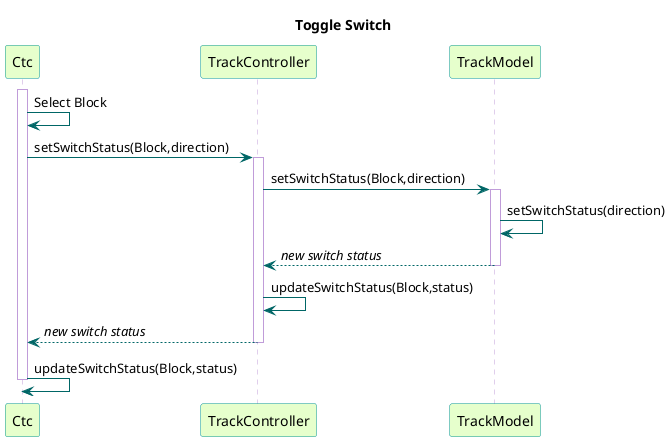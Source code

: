 @startuml

title Toggle Switch

skinparam sequence {
  BackgroundColor transparent
  ParticipantBackgroundColor #e6ffcc
  ParticipantBorderColor 	#049595
  PackageBorderCOlor  #049595
  ArrowColor #006666
  LifeLineBorderColor #c09cd9
}

participant Ctc
participant TrackController
participant TrackModel

activate Ctc
Ctc -> Ctc : Select Block
Ctc -> TrackController : setSwitchStatus(Block,direction)

activate TrackController
TrackController -> TrackModel : setSwitchStatus(Block,direction)

activate TrackModel
TrackModel -> TrackModel : setSwitchStatus(direction)
TrackModel --> TrackController : //new switch status//
deactivate TrackModel

TrackController -> TrackController : updateSwitchStatus(Block,status)
TrackController --> Ctc : //new switch status//
deactivate TrackController

Ctc -> Ctc : updateSwitchStatus(Block,status)
deactivate Ctc
@enduml
